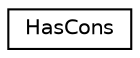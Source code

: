 digraph "Graphical Class Hierarchy"
{
  edge [fontname="Helvetica",fontsize="10",labelfontname="Helvetica",labelfontsize="10"];
  node [fontname="Helvetica",fontsize="10",shape=record];
  rankdir="LR";
  Node0 [label="HasCons",height=0.2,width=0.4,color="black", fillcolor="white", style="filled",URL="$struct_has_cons.html"];
}
